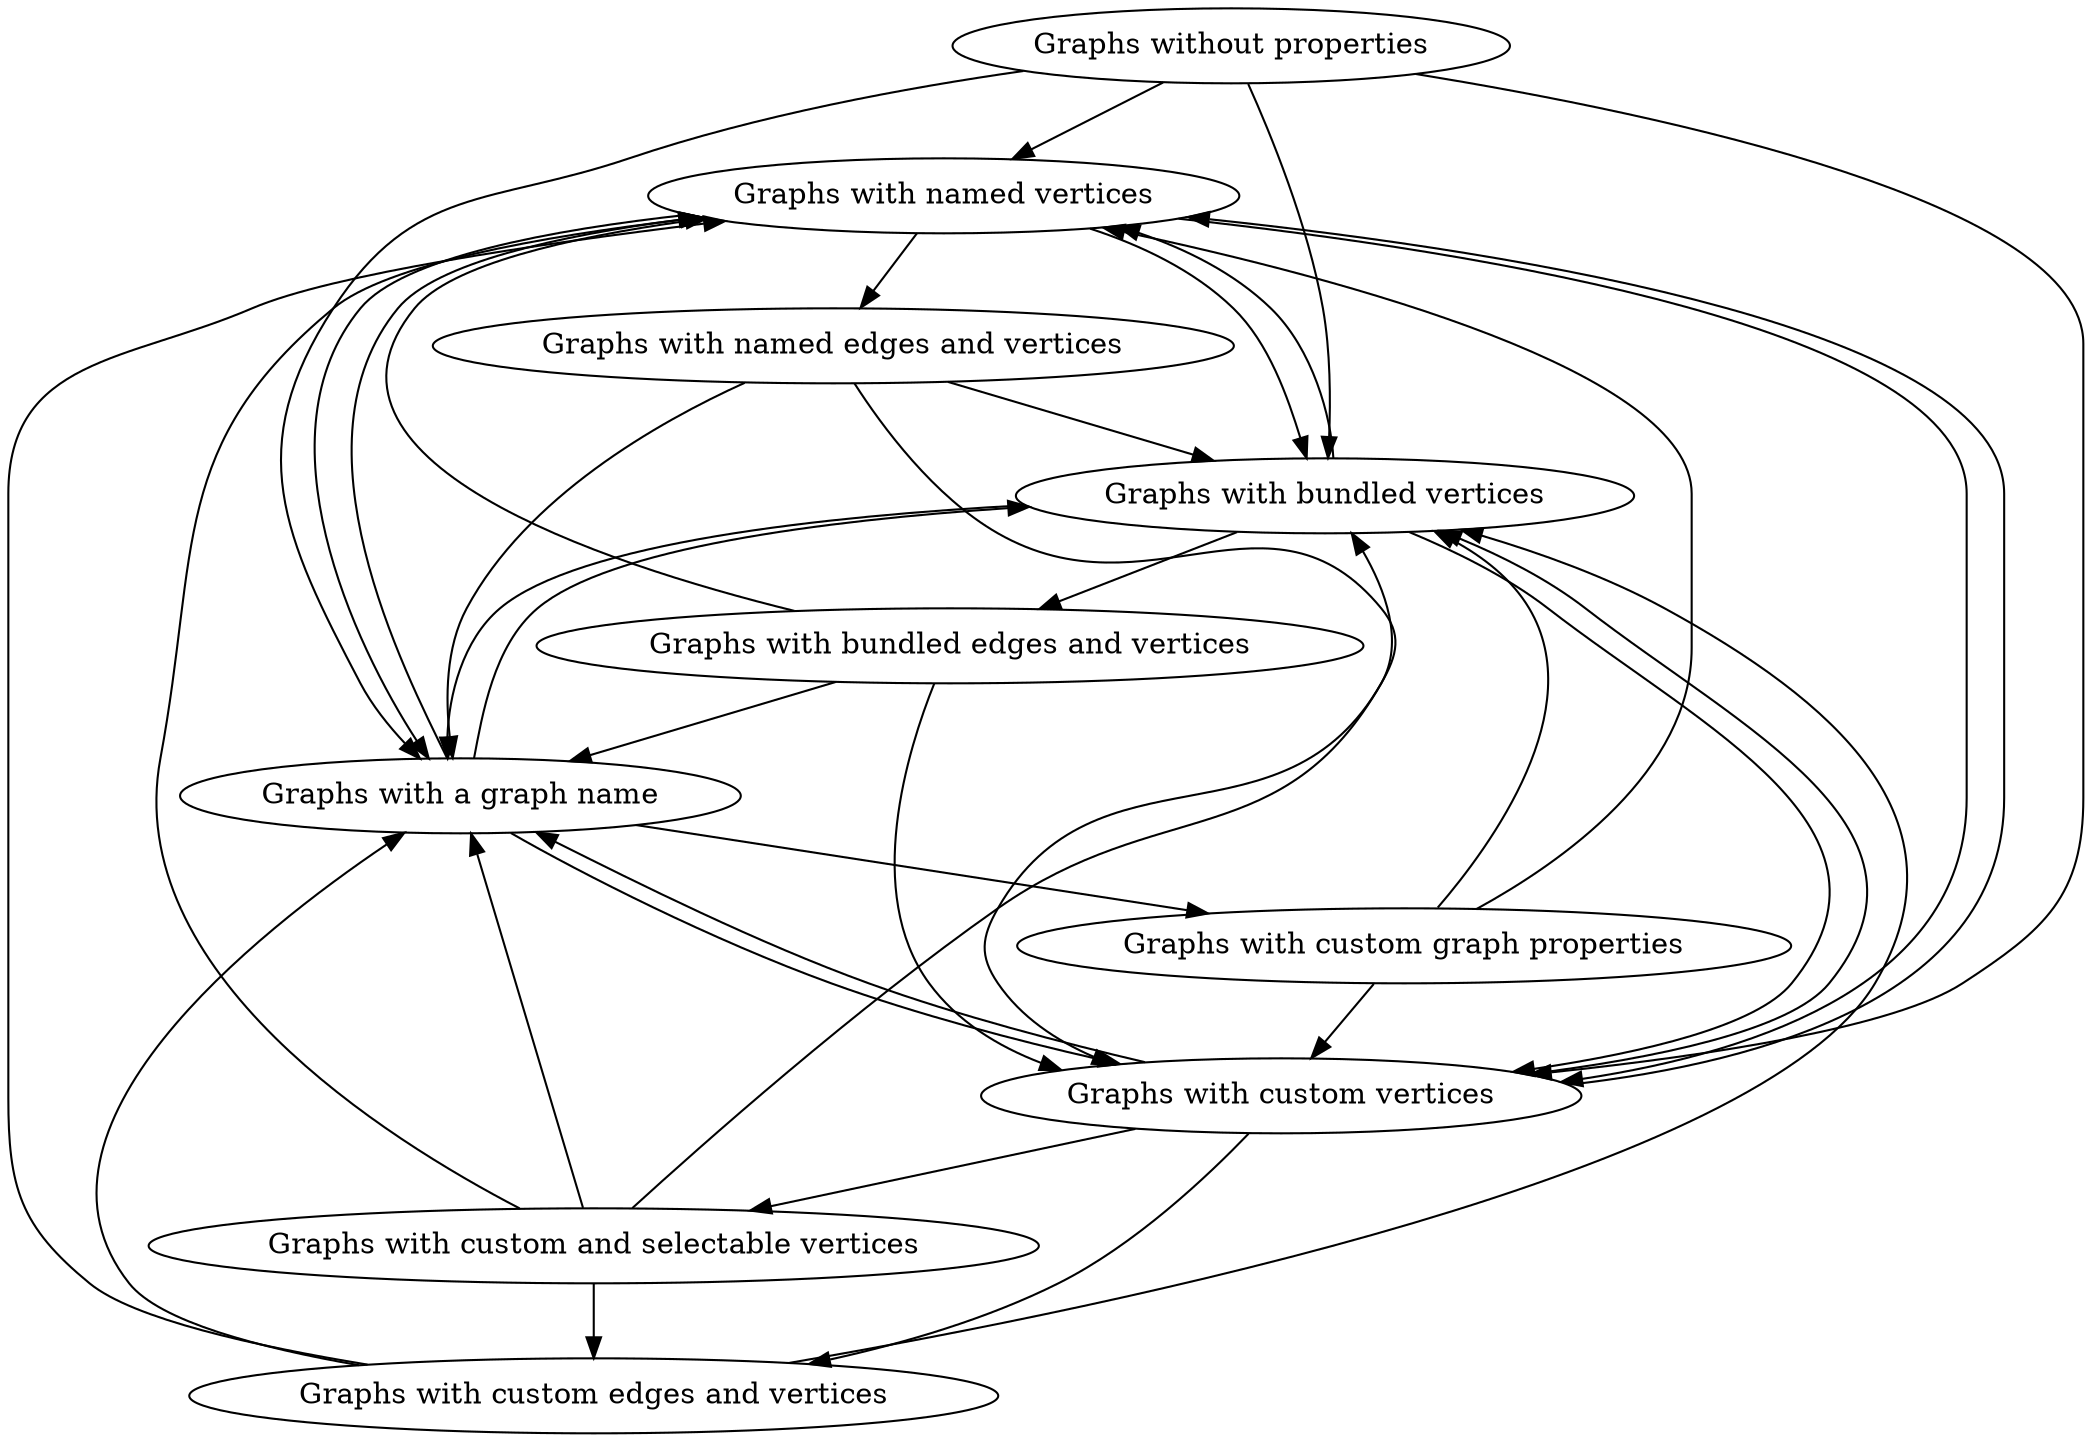 digraph G {
0[label="Graphs without properties"];
1[label="Graphs with named vertices"];
2[label="Graphs with named edges and vertices"];
3[label="Graphs with bundled vertices"];
4[label="Graphs with bundled edges and vertices"];
5[label="Graphs with custom vertices"];
6[label="Graphs with custom and selectable vertices"];
7[label="Graphs with custom edges and vertices"];
8[label="Graphs with a graph name"];
9[label="Graphs with custom graph properties"];
0->1 ;
0->3 ;
0->5 ;
0->8 ;
1->2 ;
1->3 ;
1->5 ;
1->8 ;
2->3 ;
2->5 ;
2->8 ;
3->1 ;
3->4 ;
3->5 ;
3->8 ;
4->1 ;
4->5 ;
4->8 ;
5->1 ;
5->3 ;
5->7 ;
5->6 ;
5->8 ;
6->1 ;
6->3 ;
6->7 ;
6->8 ;
7->1 ;
7->3 ;
7->8 ;
8->1 ;
8->3 ;
8->5 ;
8->9 ;
9->1 ;
9->3 ;
9->5 ;
}
